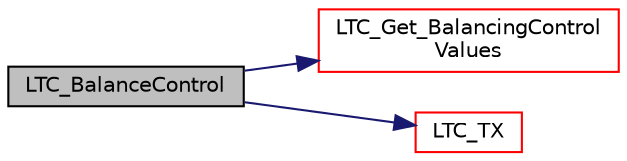 digraph "LTC_BalanceControl"
{
  edge [fontname="Helvetica",fontsize="10",labelfontname="Helvetica",labelfontsize="10"];
  node [fontname="Helvetica",fontsize="10",shape=record];
  rankdir="LR";
  Node0 [label="LTC_BalanceControl",height=0.2,width=0.4,color="black", fillcolor="grey75", style="filled", fontcolor="black"];
  Node0 -> Node1 [color="midnightblue",fontsize="10",style="solid",fontname="Helvetica"];
  Node1 [label="LTC_Get_BalancingControl\lValues",height=0.2,width=0.4,color="red", fillcolor="white", style="filled",URL="$ltc_8c.html#a5cd457b3c7e33f5a34fe27d1e2fbd598",tooltip="gets the balancing orders from the database. "];
  Node0 -> Node3 [color="midnightblue",fontsize="10",style="solid",fontname="Helvetica"];
  Node3 [label="LTC_TX",height=0.2,width=0.4,color="red", fillcolor="white", style="filled",URL="$ltc_8c.html#a66092dc4eb5b34b11d37701763836c41",tooltip="sends command and data to the LTC daisy-chain. "];
}
